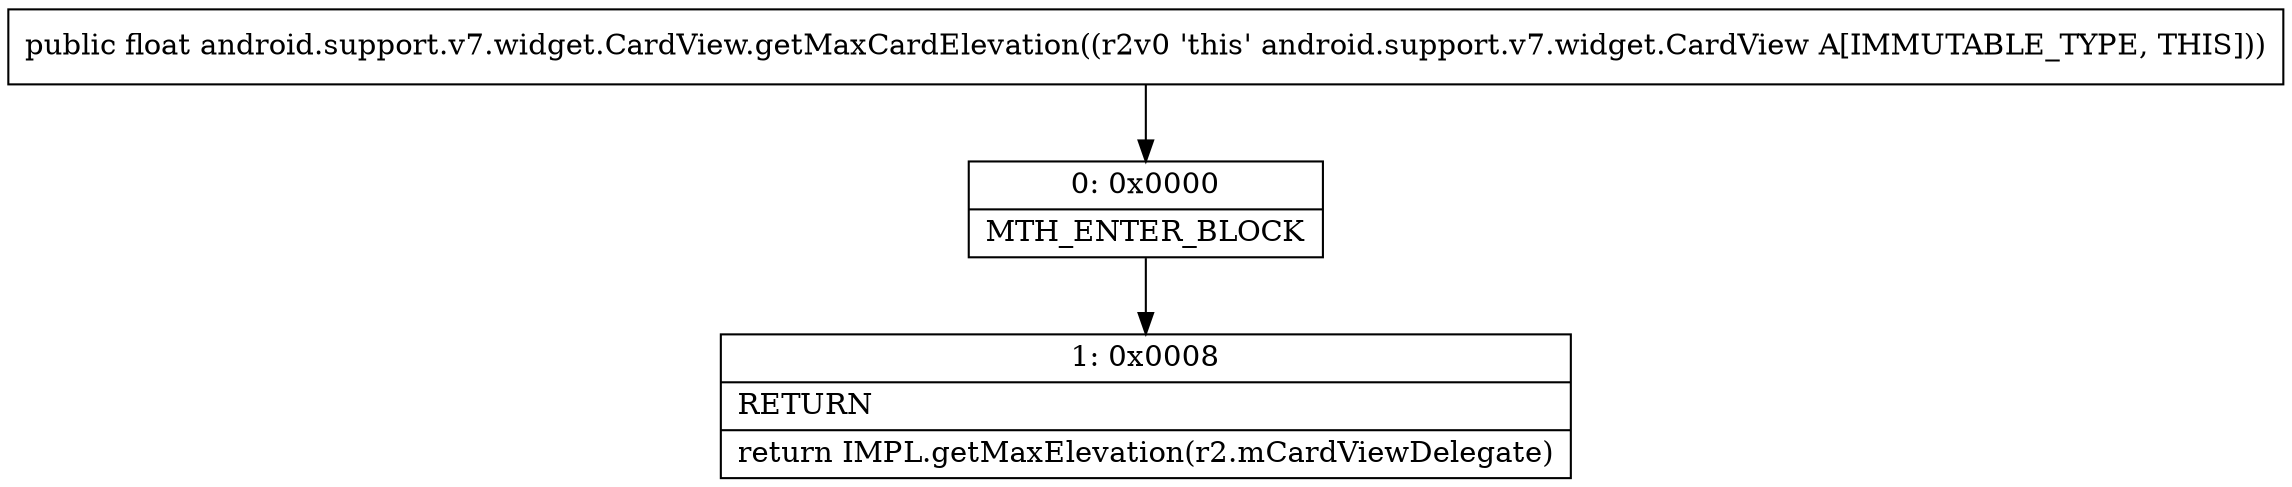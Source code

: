digraph "CFG forandroid.support.v7.widget.CardView.getMaxCardElevation()F" {
Node_0 [shape=record,label="{0\:\ 0x0000|MTH_ENTER_BLOCK\l}"];
Node_1 [shape=record,label="{1\:\ 0x0008|RETURN\l|return IMPL.getMaxElevation(r2.mCardViewDelegate)\l}"];
MethodNode[shape=record,label="{public float android.support.v7.widget.CardView.getMaxCardElevation((r2v0 'this' android.support.v7.widget.CardView A[IMMUTABLE_TYPE, THIS])) }"];
MethodNode -> Node_0;
Node_0 -> Node_1;
}

